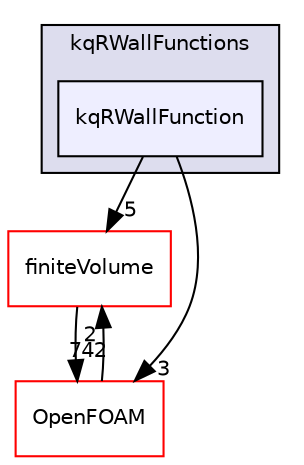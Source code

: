 digraph "src/TurbulenceModels/turbulenceModels/derivedFvPatchFields/wallFunctions/kqRWallFunctions/kqRWallFunction" {
  bgcolor=transparent;
  compound=true
  node [ fontsize="10", fontname="Helvetica"];
  edge [ labelfontsize="10", labelfontname="Helvetica"];
  subgraph clusterdir_4df10aeadb52540acbb9032f7f2f2662 {
    graph [ bgcolor="#ddddee", pencolor="black", label="kqRWallFunctions" fontname="Helvetica", fontsize="10", URL="dir_4df10aeadb52540acbb9032f7f2f2662.html"]
  dir_0b0a206960c0c211e3612dd39d95bbdd [shape=box, label="kqRWallFunction", style="filled", fillcolor="#eeeeff", pencolor="black", URL="dir_0b0a206960c0c211e3612dd39d95bbdd.html"];
  }
  dir_9bd15774b555cf7259a6fa18f99fe99b [shape=box label="finiteVolume" color="red" URL="dir_9bd15774b555cf7259a6fa18f99fe99b.html"];
  dir_c5473ff19b20e6ec4dfe5c310b3778a8 [shape=box label="OpenFOAM" color="red" URL="dir_c5473ff19b20e6ec4dfe5c310b3778a8.html"];
  dir_9bd15774b555cf7259a6fa18f99fe99b->dir_c5473ff19b20e6ec4dfe5c310b3778a8 [headlabel="742", labeldistance=1.5 headhref="dir_000867_001929.html"];
  dir_c5473ff19b20e6ec4dfe5c310b3778a8->dir_9bd15774b555cf7259a6fa18f99fe99b [headlabel="2", labeldistance=1.5 headhref="dir_001929_000867.html"];
  dir_0b0a206960c0c211e3612dd39d95bbdd->dir_9bd15774b555cf7259a6fa18f99fe99b [headlabel="5", labeldistance=1.5 headhref="dir_003110_000867.html"];
  dir_0b0a206960c0c211e3612dd39d95bbdd->dir_c5473ff19b20e6ec4dfe5c310b3778a8 [headlabel="3", labeldistance=1.5 headhref="dir_003110_001929.html"];
}
